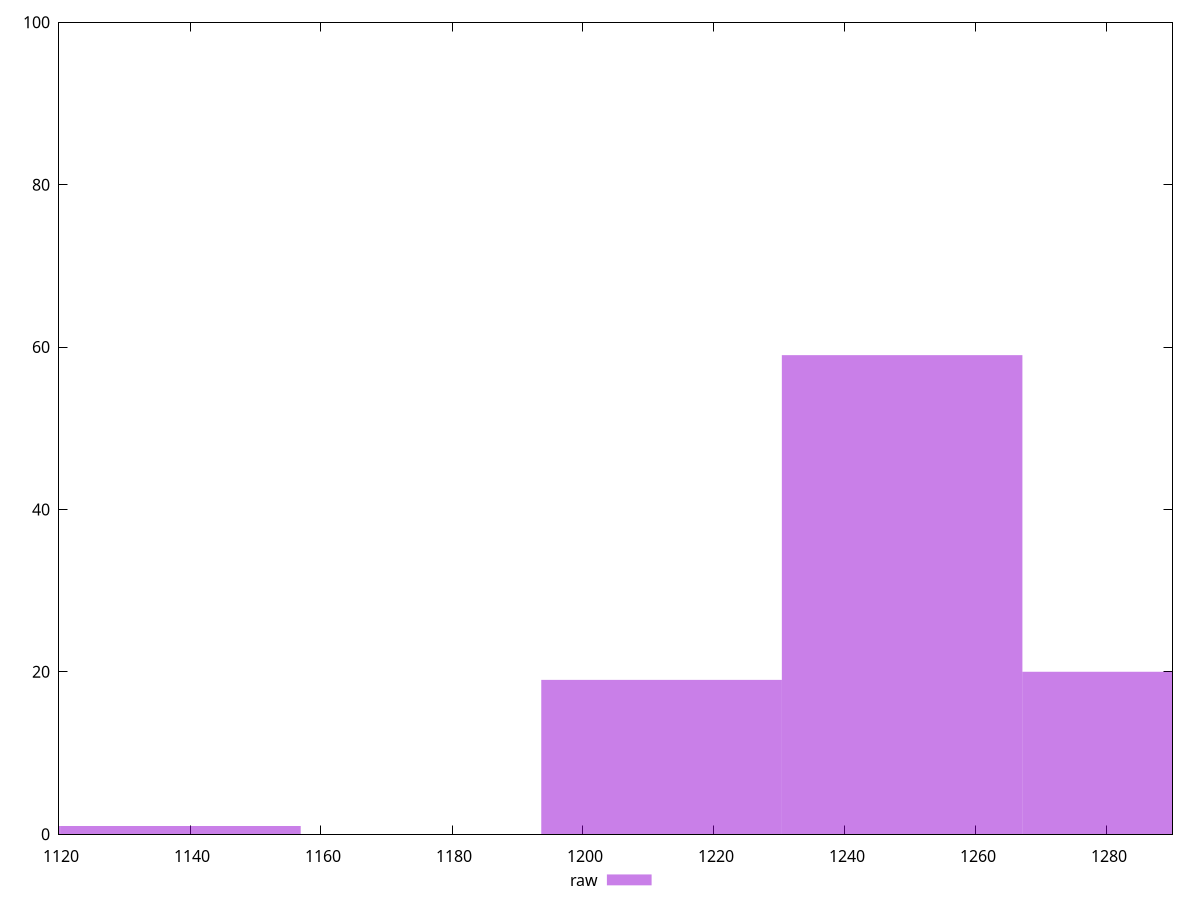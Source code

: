reset

$raw <<EOF
1285.4472562329022 20
1248.720191769105 59
1211.9931273053078 19
1138.5389983777134 1
1101.8119339139162 1
EOF

set key outside below
set boxwidth 36.727064463797205
set xrange [1120:1290]
set yrange [0:100]
set trange [0:100]
set style fill transparent solid 0.5 noborder
set terminal svg size 640, 490 enhanced background rgb 'white'
set output "reports/report_00031_2021-02-24T23-18-18.084Z/uses-http2/samples/agenda/raw/histogram.svg"

plot $raw title "raw" with boxes

reset
